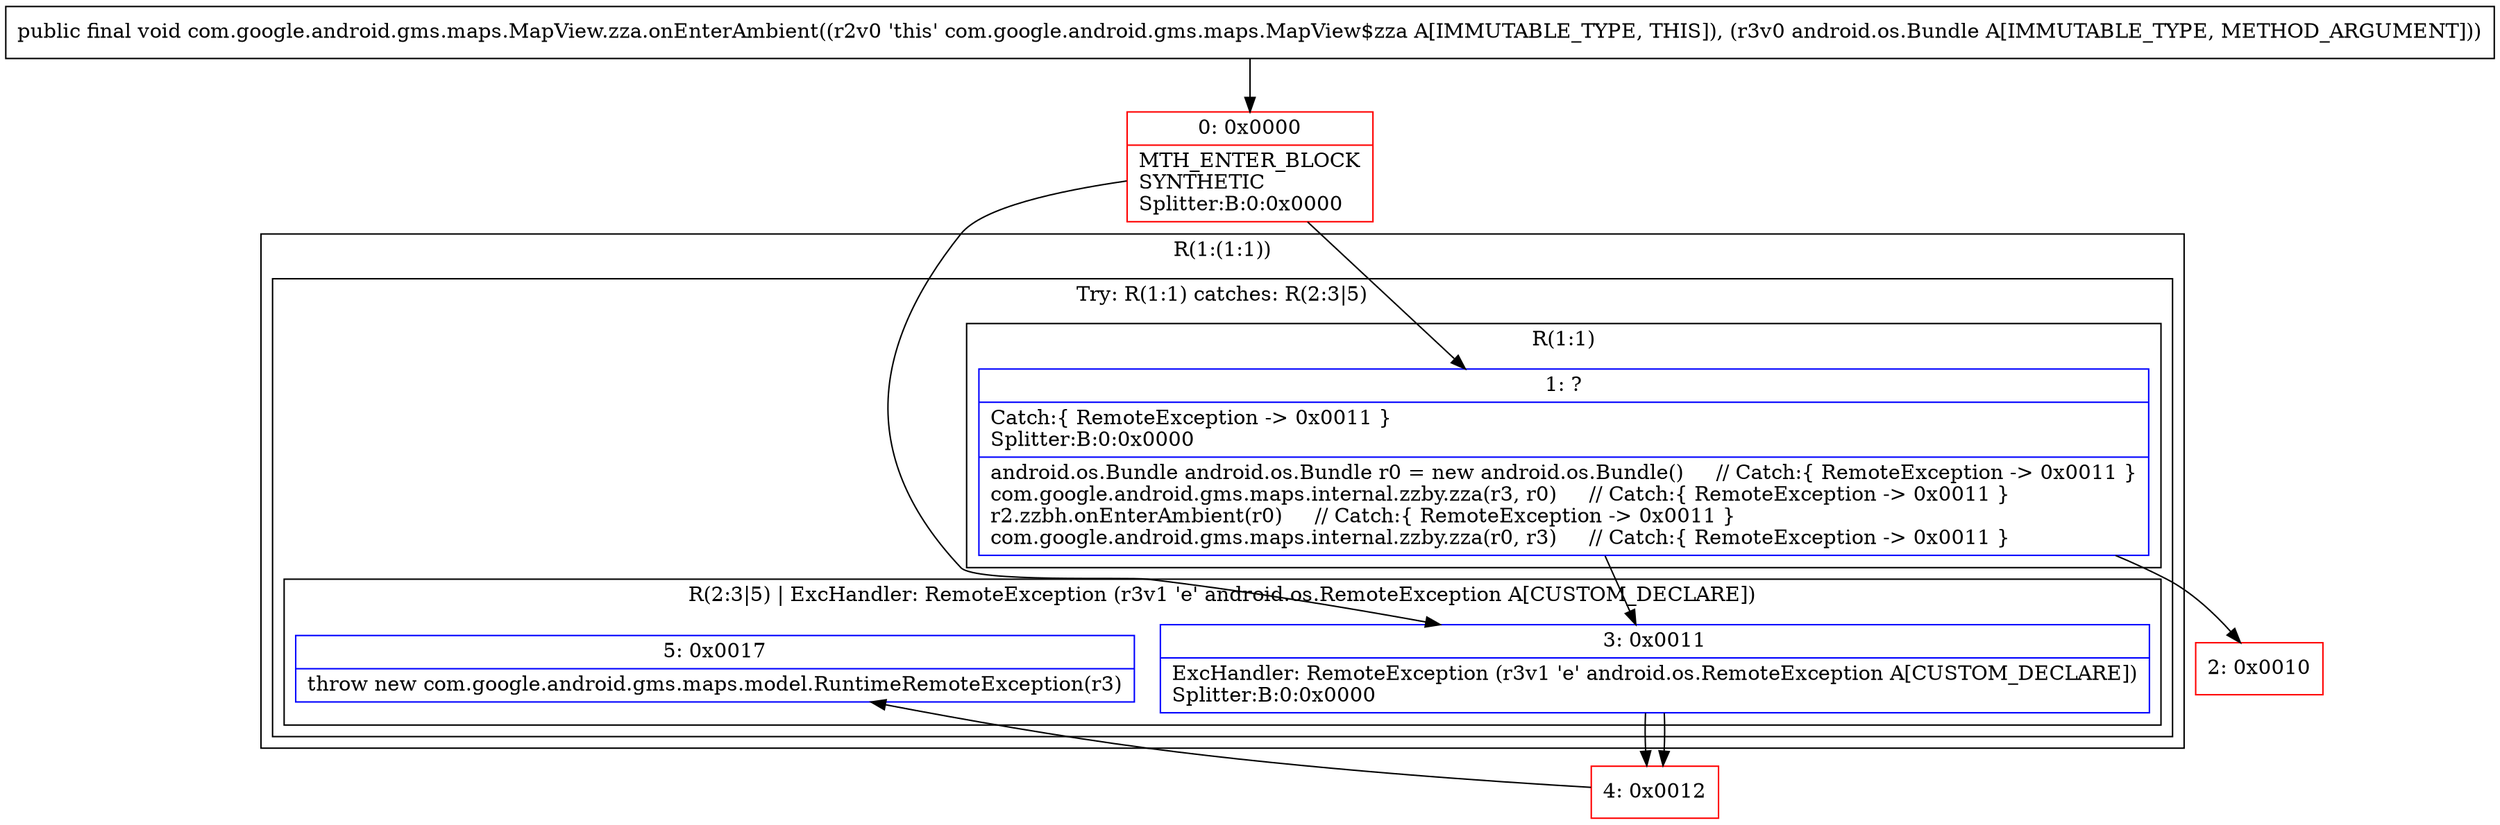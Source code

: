 digraph "CFG forcom.google.android.gms.maps.MapView.zza.onEnterAmbient(Landroid\/os\/Bundle;)V" {
subgraph cluster_Region_1591238031 {
label = "R(1:(1:1))";
node [shape=record,color=blue];
subgraph cluster_TryCatchRegion_906631803 {
label = "Try: R(1:1) catches: R(2:3|5)";
node [shape=record,color=blue];
subgraph cluster_Region_1419448273 {
label = "R(1:1)";
node [shape=record,color=blue];
Node_1 [shape=record,label="{1\:\ ?|Catch:\{ RemoteException \-\> 0x0011 \}\lSplitter:B:0:0x0000\l|android.os.Bundle android.os.Bundle r0 = new android.os.Bundle()     \/\/ Catch:\{ RemoteException \-\> 0x0011 \}\lcom.google.android.gms.maps.internal.zzby.zza(r3, r0)     \/\/ Catch:\{ RemoteException \-\> 0x0011 \}\lr2.zzbh.onEnterAmbient(r0)     \/\/ Catch:\{ RemoteException \-\> 0x0011 \}\lcom.google.android.gms.maps.internal.zzby.zza(r0, r3)     \/\/ Catch:\{ RemoteException \-\> 0x0011 \}\l}"];
}
subgraph cluster_Region_1902629704 {
label = "R(2:3|5) | ExcHandler: RemoteException (r3v1 'e' android.os.RemoteException A[CUSTOM_DECLARE])\l";
node [shape=record,color=blue];
Node_3 [shape=record,label="{3\:\ 0x0011|ExcHandler: RemoteException (r3v1 'e' android.os.RemoteException A[CUSTOM_DECLARE])\lSplitter:B:0:0x0000\l}"];
Node_5 [shape=record,label="{5\:\ 0x0017|throw new com.google.android.gms.maps.model.RuntimeRemoteException(r3)\l}"];
}
}
}
subgraph cluster_Region_1902629704 {
label = "R(2:3|5) | ExcHandler: RemoteException (r3v1 'e' android.os.RemoteException A[CUSTOM_DECLARE])\l";
node [shape=record,color=blue];
Node_3 [shape=record,label="{3\:\ 0x0011|ExcHandler: RemoteException (r3v1 'e' android.os.RemoteException A[CUSTOM_DECLARE])\lSplitter:B:0:0x0000\l}"];
Node_5 [shape=record,label="{5\:\ 0x0017|throw new com.google.android.gms.maps.model.RuntimeRemoteException(r3)\l}"];
}
Node_0 [shape=record,color=red,label="{0\:\ 0x0000|MTH_ENTER_BLOCK\lSYNTHETIC\lSplitter:B:0:0x0000\l}"];
Node_2 [shape=record,color=red,label="{2\:\ 0x0010}"];
Node_4 [shape=record,color=red,label="{4\:\ 0x0012}"];
MethodNode[shape=record,label="{public final void com.google.android.gms.maps.MapView.zza.onEnterAmbient((r2v0 'this' com.google.android.gms.maps.MapView$zza A[IMMUTABLE_TYPE, THIS]), (r3v0 android.os.Bundle A[IMMUTABLE_TYPE, METHOD_ARGUMENT])) }"];
MethodNode -> Node_0;
Node_1 -> Node_2;
Node_1 -> Node_3;
Node_3 -> Node_4;
Node_3 -> Node_4;
Node_0 -> Node_1;
Node_0 -> Node_3;
Node_4 -> Node_5;
}

